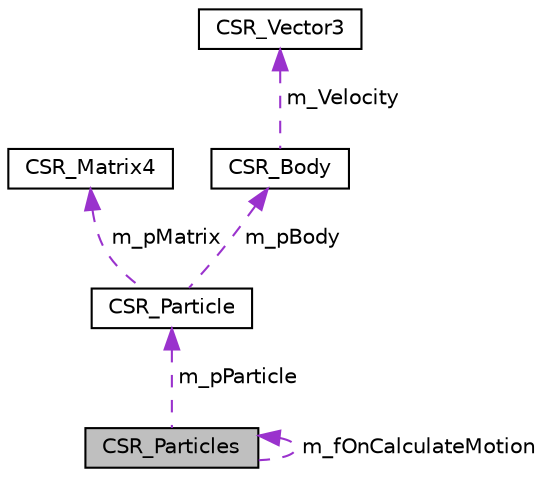 digraph "CSR_Particles"
{
 // LATEX_PDF_SIZE
  edge [fontname="Helvetica",fontsize="10",labelfontname="Helvetica",labelfontsize="10"];
  node [fontname="Helvetica",fontsize="10",shape=record];
  Node1 [label="CSR_Particles",height=0.2,width=0.4,color="black", fillcolor="grey75", style="filled", fontcolor="black",tooltip=" "];
  Node2 -> Node1 [dir="back",color="darkorchid3",fontsize="10",style="dashed",label=" m_pParticle" ,fontname="Helvetica"];
  Node2 [label="CSR_Particle",height=0.2,width=0.4,color="black", fillcolor="white", style="filled",URL="$struct_c_s_r___particle.html",tooltip=" "];
  Node3 -> Node2 [dir="back",color="darkorchid3",fontsize="10",style="dashed",label=" m_pMatrix" ,fontname="Helvetica"];
  Node3 [label="CSR_Matrix4",height=0.2,width=0.4,color="black", fillcolor="white", style="filled",URL="$struct_c_s_r___matrix4.html",tooltip=" "];
  Node4 -> Node2 [dir="back",color="darkorchid3",fontsize="10",style="dashed",label=" m_pBody" ,fontname="Helvetica"];
  Node4 [label="CSR_Body",height=0.2,width=0.4,color="black", fillcolor="white", style="filled",URL="$struct_c_s_r___body.html",tooltip=" "];
  Node5 -> Node4 [dir="back",color="darkorchid3",fontsize="10",style="dashed",label=" m_Velocity" ,fontname="Helvetica"];
  Node5 [label="CSR_Vector3",height=0.2,width=0.4,color="black", fillcolor="white", style="filled",URL="$struct_c_s_r___vector3.html",tooltip=" "];
  Node1 -> Node1 [dir="back",color="darkorchid3",fontsize="10",style="dashed",label=" m_fOnCalculateMotion" ,fontname="Helvetica"];
}
